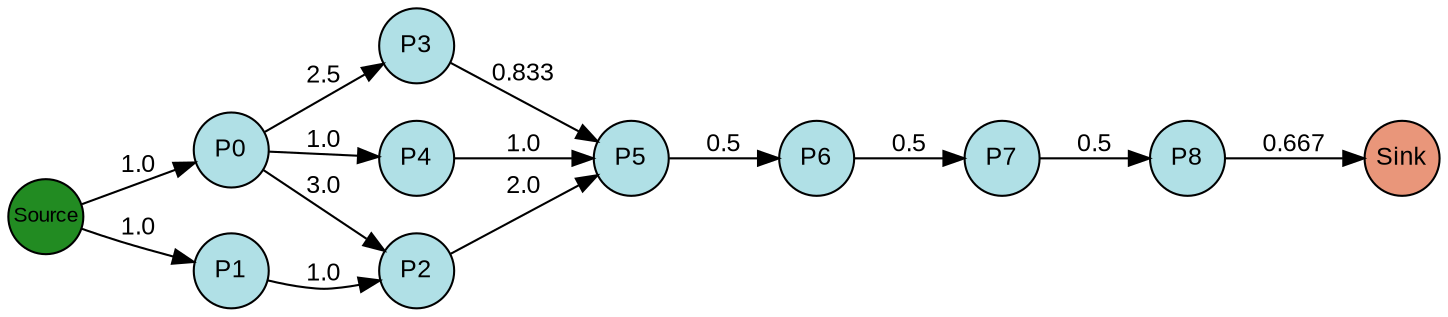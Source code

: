 digraph {
  splines=true;
node [margin=0 fontname=arial fontcolor=black fontsize=12 shape=circle width=0.5 fixedsize=true style=filled fillcolor=powderblue]
  1 [label="P0"]
  2 [label="P1"]
  3 [label="P2"]
  4 [label="P3"]
  5 [label="P4"]
  6 [label="P5"]
  7 [label="P6"]
  8 [label="P7"]
  9 [label="P8"]
  node [margin=0 fontname=arial fontcolor=black fontsize=10 shape=circle width=0.5 fixedsize=true style=filled fillcolor=forestgreen]
  10 [label="Source"]
  node [margin=0 fontname=arial fontcolor=black fontsize=12 shape=circle width=0.5 fixedsize=true style=filled fillcolor=darksalmon]
  11 [label="Sink"]
rankdir=LR
edge [margin=0 fontname=arial fontcolor=black fontsize=12]
   1 -> 3 [label="3.0"]
   2 -> 3 [label="1.0"]
   1 -> 4 [label="2.5"]
   1 -> 5 [label="1.0"]
   3 -> 6 [label="2.0"]
   4 -> 6 [label="0.833"]
   5 -> 6 [label="1.0"]
   6 -> 7 [label="0.5"]
   7 -> 8 [label="0.5"]
   8 -> 9 [label="0.5"]
   10 -> 2 [label="1.0"]
   10 -> 1 [label="1.0"]
   9 -> 11 [label="0.667"]

  {rank=same 10}
	{rank=same  1, 2 }
	{rank=same  3, 4, 5 }
	{rank=same  6 }
	{rank=same  7 }
	{rank=same  8 }
	{rank=same  9 }
  {rank=same 11}
}
